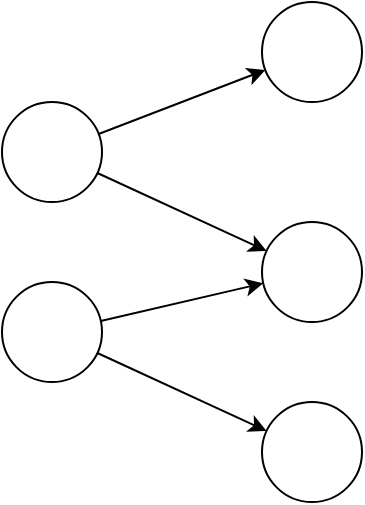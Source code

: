 <mxfile version="13.6.6" type="device"><diagram id="Ky452qfFdLDKmN15eBnb" name="Page-1"><mxGraphModel dx="982" dy="438" grid="1" gridSize="10" guides="1" tooltips="1" connect="1" arrows="1" fold="1" page="1" pageScale="1" pageWidth="827" pageHeight="1169" math="0" shadow="0"><root><mxCell id="0"/><mxCell id="1" parent="0"/><mxCell id="sK9md51lFoUUqxnaWG9B-9" style="endArrow=classic;html=1;" edge="1" parent="1" source="sK9md51lFoUUqxnaWG9B-1" target="sK9md51lFoUUqxnaWG9B-3"><mxGeometry relative="1" as="geometry"/></mxCell><mxCell id="sK9md51lFoUUqxnaWG9B-10" style="endArrow=classic;html=1;" edge="1" parent="1" source="sK9md51lFoUUqxnaWG9B-1" target="sK9md51lFoUUqxnaWG9B-5"><mxGeometry relative="1" as="geometry"/></mxCell><mxCell id="sK9md51lFoUUqxnaWG9B-1" value="" style="ellipse;whiteSpace=wrap;html=1;aspect=fixed;" vertex="1" parent="1"><mxGeometry x="150" y="90" width="50" height="50" as="geometry"/></mxCell><mxCell id="sK9md51lFoUUqxnaWG9B-11" style="endArrow=classic;html=1;" edge="1" parent="1" source="sK9md51lFoUUqxnaWG9B-2" target="sK9md51lFoUUqxnaWG9B-5"><mxGeometry relative="1" as="geometry"/></mxCell><mxCell id="sK9md51lFoUUqxnaWG9B-12" style="endArrow=classic;html=1;" edge="1" parent="1" source="sK9md51lFoUUqxnaWG9B-2" target="sK9md51lFoUUqxnaWG9B-6"><mxGeometry relative="1" as="geometry"/></mxCell><mxCell id="sK9md51lFoUUqxnaWG9B-2" value="" style="ellipse;whiteSpace=wrap;html=1;aspect=fixed;" vertex="1" parent="1"><mxGeometry x="150" y="180" width="50" height="50" as="geometry"/></mxCell><mxCell id="sK9md51lFoUUqxnaWG9B-3" value="" style="ellipse;whiteSpace=wrap;html=1;aspect=fixed;" vertex="1" parent="1"><mxGeometry x="280" y="40" width="50" height="50" as="geometry"/></mxCell><mxCell id="sK9md51lFoUUqxnaWG9B-5" value="" style="ellipse;whiteSpace=wrap;html=1;aspect=fixed;" vertex="1" parent="1"><mxGeometry x="280" y="150" width="50" height="50" as="geometry"/></mxCell><mxCell id="sK9md51lFoUUqxnaWG9B-6" value="" style="ellipse;whiteSpace=wrap;html=1;aspect=fixed;" vertex="1" parent="1"><mxGeometry x="280" y="240" width="50" height="50" as="geometry"/></mxCell></root></mxGraphModel></diagram></mxfile>